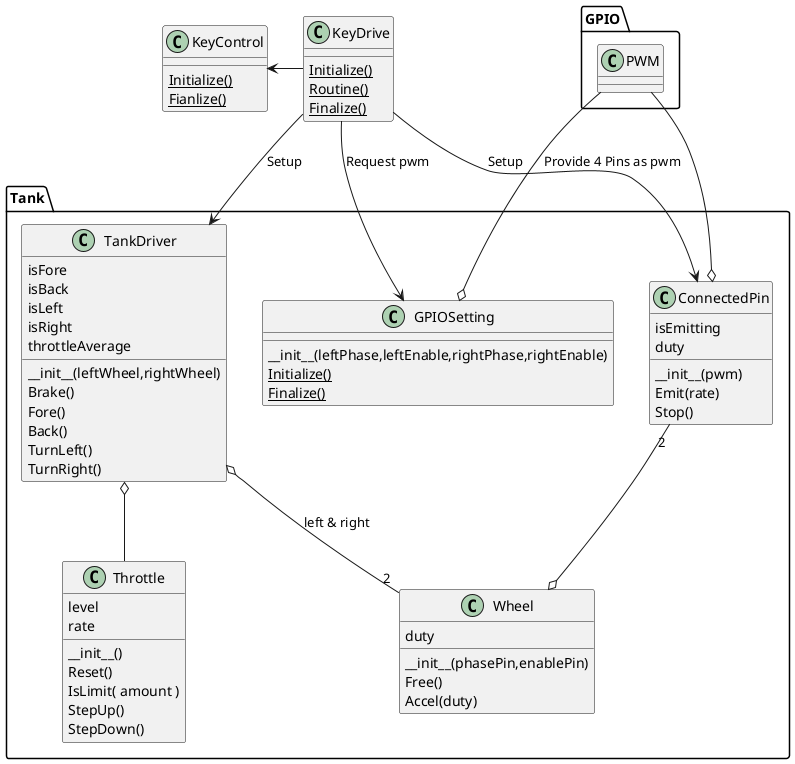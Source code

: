 @startuml

KeyDrive --> Tank.TankDriver : Setup
KeyDrive -Left-> KeyControl

KeyDrive --> Tank.GPIOSetting : Request pwm
KeyDrive --> Tank.ConnectedPin : Setup
'KeyDrive --> Tank.Wheel


Tank.GPIOSetting o-Up- GPIO.PWM : Provide 4 Pins as pwm
GPIO.PWM --o Tank.ConnectedPin

package GPIO
{
    class PWM
    {

    }
}


class KeyDrive
{
    {static} Initialize()
    {static} Routine()
    {static} Finalize()
}


class KeyControl
{
    {static} Initialize()
    {static} Fianlize()
}



package Tank
{
    class GPIOSetting
    {
        __init__(leftPhase,leftEnable,rightPhase,rightEnable)
        {static} Initialize()
        {static} Finalize()
    }


    class TankDriver
    {
        isFore
        isBack
        isLeft
        isRight
        throttleAverage

        __init__(leftWheel,rightWheel)
        Brake()
        Fore()
        Back()
        TurnLeft()
        TurnRight()

    }
    TankDriver o-- "2" Wheel : left & right
    TankDriver o-- Throttle

    class ConnectedPin
    {
        isEmitting
        duty
        __init__(pwm)
        Emit(rate)
        Stop()
    }
    ConnectedPin "2" --o Wheel

    class Wheel
    {
        duty
        __init__(phasePin,enablePin)
        Free()
        Accel(duty)

    }



    class Throttle
    {
        level
        rate
        __init__()
        Reset()
        IsLimit( amount )
        StepUp()
        StepDown()
    }


}







@enduml

